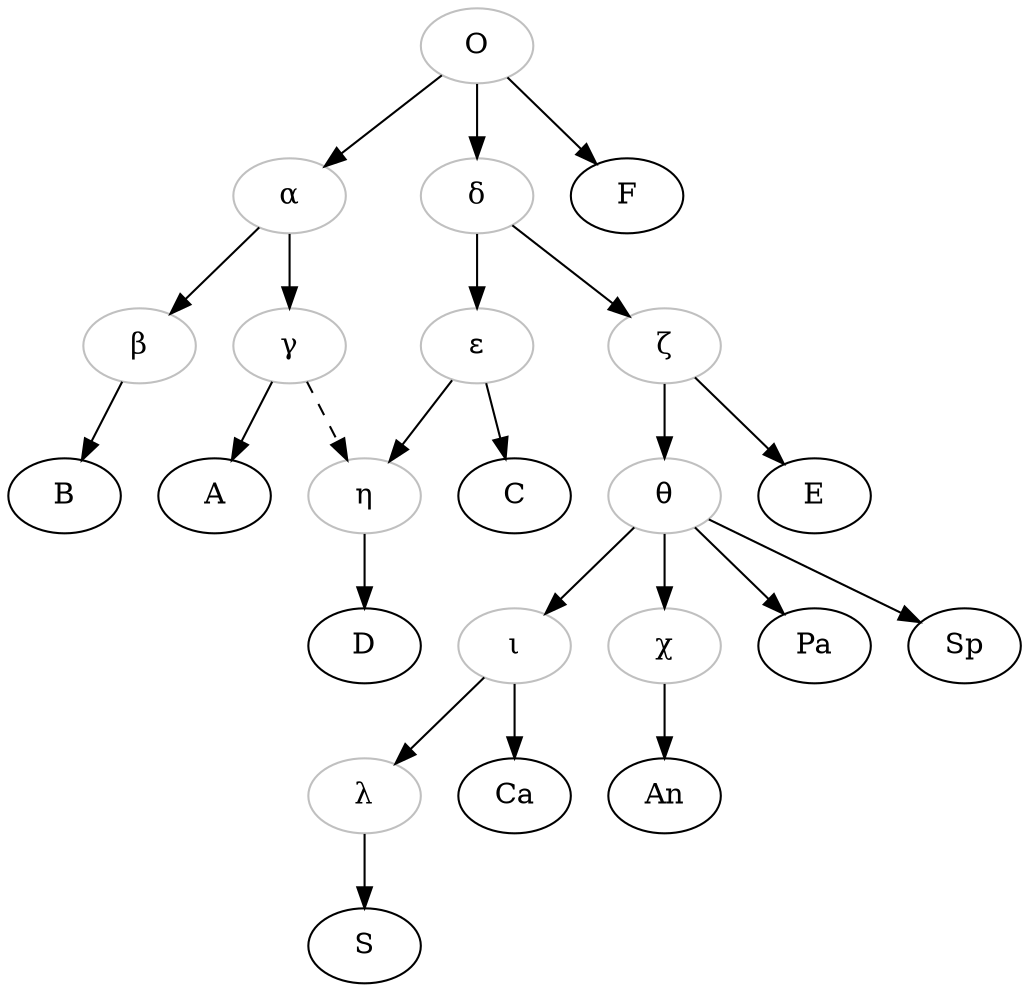 digraph {

O[color="grey"];
alpha[label="α", color="grey"];
beta[label="β", color="grey"];
gamma[label="γ", color="grey"];
delta[label="δ", color="grey"];
epsilon[label="ε", color="grey"];
zeta[label="ζ", color="grey"];
eta[label="η", color="grey"];
theta[label="θ", color="grey"];
iota[label="ι", color="grey"];
lambda[label="λ", color="grey"];
chi[label="χ", color="grey"];

O->alpha;
alpha->beta;
beta->B;
alpha->gamma;
gamma->A;
gamma->eta[style="dashed"];
O->F;
O->delta;
delta->epsilon;
epsilon->eta;
eta->D;
epsilon->C;
delta->zeta;
zeta->E;
zeta->theta;
theta->Pa;
theta->iota;
iota->Ca;
iota->lambda;
lambda->S;
theta->chi;
chi->An;
theta->Sp;

}

